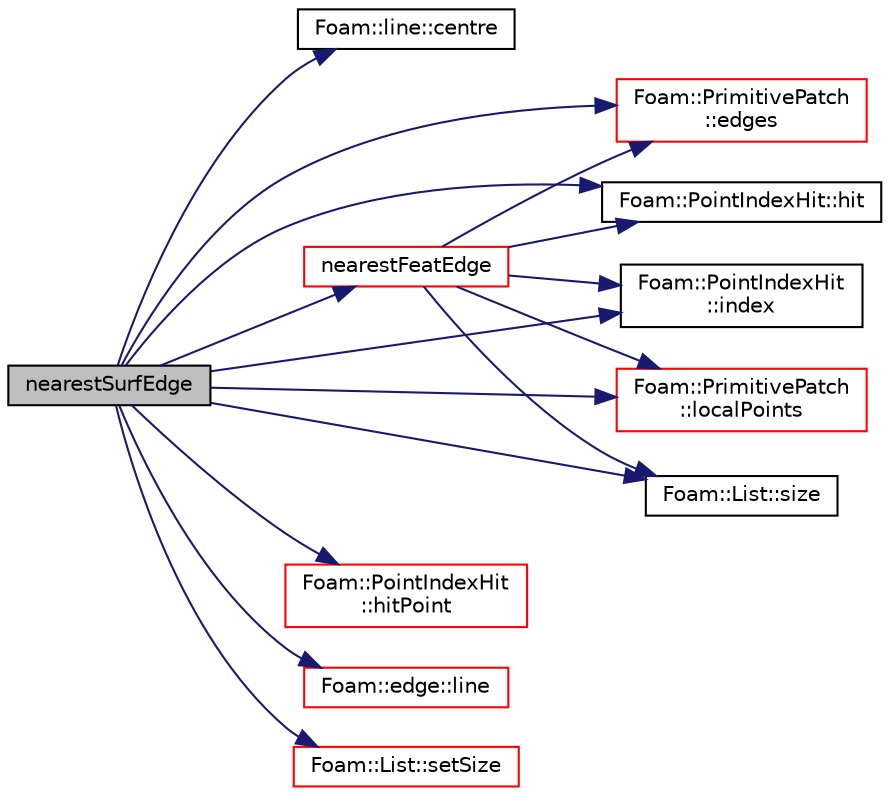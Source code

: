 digraph "nearestSurfEdge"
{
  bgcolor="transparent";
  edge [fontname="Helvetica",fontsize="10",labelfontname="Helvetica",labelfontsize="10"];
  node [fontname="Helvetica",fontsize="10",shape=record];
  rankdir="LR";
  Node1 [label="nearestSurfEdge",height=0.2,width=0.4,color="black", fillcolor="grey75", style="filled", fontcolor="black"];
  Node1 -> Node2 [color="midnightblue",fontsize="10",style="solid",fontname="Helvetica"];
  Node2 [label="Foam::line::centre",height=0.2,width=0.4,color="black",URL="$a01349.html#aa827cbb8a8c37bb9d4e1ef7eaa234792",tooltip="Return centre (centroid) "];
  Node1 -> Node3 [color="midnightblue",fontsize="10",style="solid",fontname="Helvetica"];
  Node3 [label="Foam::PrimitivePatch\l::edges",height=0.2,width=0.4,color="red",URL="$a02004.html#aae82d34fe433288eb6b1f9dea53675c8",tooltip="Return list of edges, address into LOCAL point list. "];
  Node1 -> Node4 [color="midnightblue",fontsize="10",style="solid",fontname="Helvetica"];
  Node4 [label="Foam::PointIndexHit::hit",height=0.2,width=0.4,color="black",URL="$a01917.html#ad963d38a624b8bf8b37c210109dba03c",tooltip="Is there a hit. "];
  Node1 -> Node5 [color="midnightblue",fontsize="10",style="solid",fontname="Helvetica"];
  Node5 [label="Foam::PointIndexHit\l::hitPoint",height=0.2,width=0.4,color="red",URL="$a01917.html#a0c448cd4b96e9ea9ba38c62c019a8bce",tooltip="Return hit point. "];
  Node1 -> Node6 [color="midnightblue",fontsize="10",style="solid",fontname="Helvetica"];
  Node6 [label="Foam::PointIndexHit\l::index",height=0.2,width=0.4,color="black",URL="$a01917.html#a7d1e8acadb27bd2b4e61457d47b71b6f",tooltip="Return index. "];
  Node1 -> Node7 [color="midnightblue",fontsize="10",style="solid",fontname="Helvetica"];
  Node7 [label="Foam::edge::line",height=0.2,width=0.4,color="red",URL="$a00622.html#aefea0e4a074dd0ba02419922ed063888",tooltip="Return edge line. "];
  Node1 -> Node8 [color="midnightblue",fontsize="10",style="solid",fontname="Helvetica"];
  Node8 [label="Foam::PrimitivePatch\l::localPoints",height=0.2,width=0.4,color="red",URL="$a02004.html#a180aa335ba66b3224df33de8eb29b3bf",tooltip="Return pointField of points in patch. "];
  Node1 -> Node9 [color="midnightblue",fontsize="10",style="solid",fontname="Helvetica"];
  Node9 [label="nearestFeatEdge",height=0.2,width=0.4,color="red",URL="$a02547.html#a1886e792c1c3df0142ae87adadbd7aef",tooltip="Find nearest feature edge to each surface edge. Uses the. "];
  Node9 -> Node10 [color="midnightblue",fontsize="10",style="solid",fontname="Helvetica"];
  Node10 [label="Foam::List::size",height=0.2,width=0.4,color="black",URL="$a01387.html#a8a5f6fa29bd4b500caf186f60245b384",tooltip="Override size to be inconsistent with allocated storage. "];
  Node9 -> Node3 [color="midnightblue",fontsize="10",style="solid",fontname="Helvetica"];
  Node9 -> Node8 [color="midnightblue",fontsize="10",style="solid",fontname="Helvetica"];
  Node9 -> Node4 [color="midnightblue",fontsize="10",style="solid",fontname="Helvetica"];
  Node9 -> Node6 [color="midnightblue",fontsize="10",style="solid",fontname="Helvetica"];
  Node1 -> Node11 [color="midnightblue",fontsize="10",style="solid",fontname="Helvetica"];
  Node11 [label="Foam::List::setSize",height=0.2,width=0.4,color="red",URL="$a01387.html#aedb985ffeaf1bdbfeccc2a8730405703",tooltip="Reset size of List. "];
  Node1 -> Node10 [color="midnightblue",fontsize="10",style="solid",fontname="Helvetica"];
}
